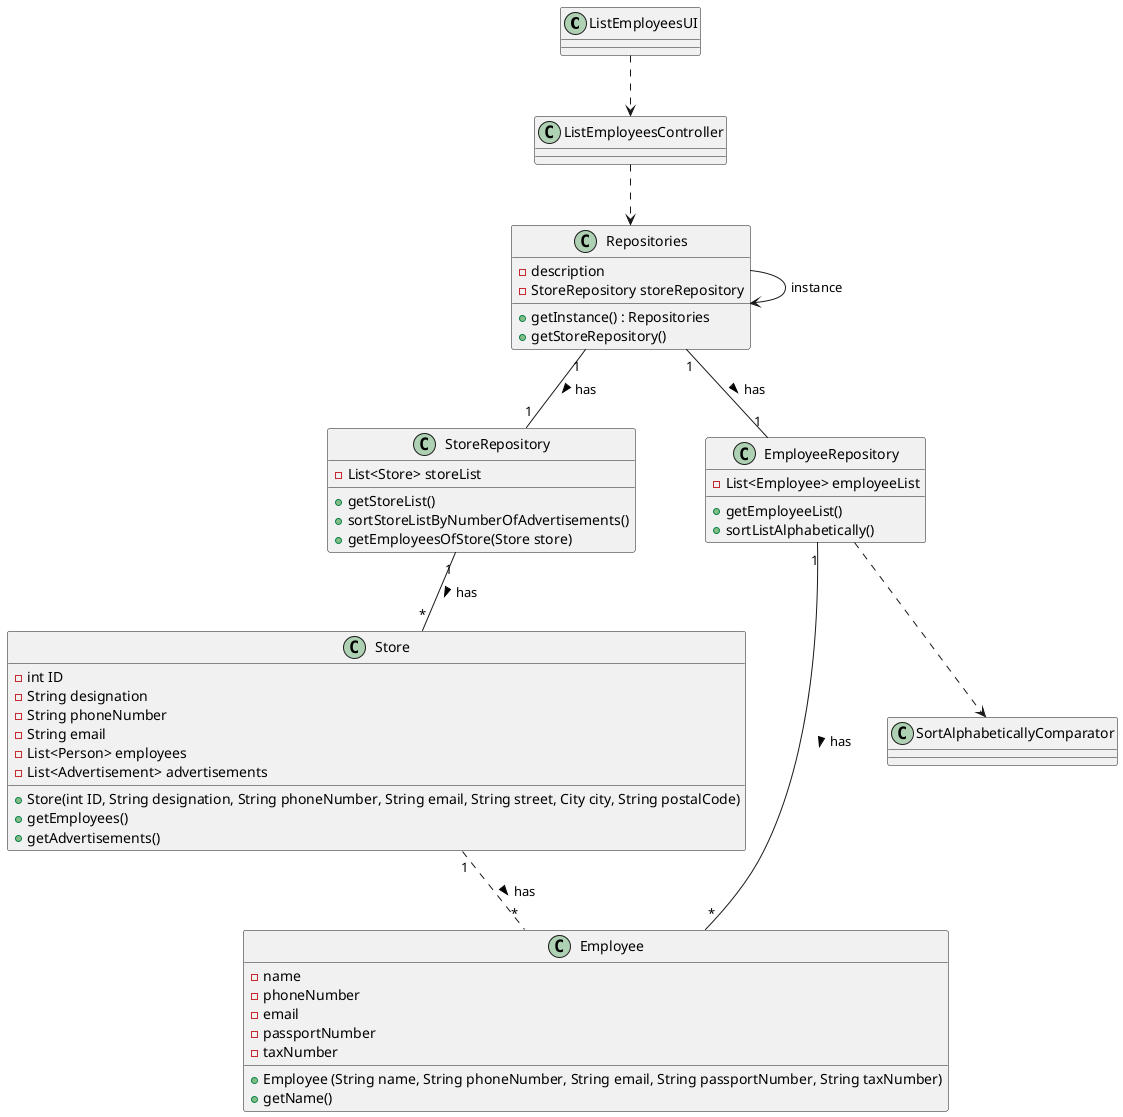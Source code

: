 @startuml
'https://plantuml.com/sequence-diagram

@startuml

class ListEmployeesUI
class ListEmployeesController
{
}


class Repositories
{
-description
-StoreRepository storeRepository
+getInstance() : Repositories
+getStoreRepository()
}



class Store
{
-int ID
-String designation
-String phoneNumber
-String email
-List<Person> employees
-List<Advertisement> advertisements
+Store(int ID, String designation, String phoneNumber, String email, String street, City city, String postalCode)
+getEmployees()
+getAdvertisements()
}


class StoreRepository
{
-List<Store> storeList
+getStoreList()
+sortStoreListByNumberOfAdvertisements()
+getEmployeesOfStore(Store store)
}

class EmployeeRepository {
-List<Employee> employeeList
+getEmployeeList()
+sortListAlphabetically()
}

class Employee
{
- name
- phoneNumber
- email
- passportNumber
- taxNumber
+ Employee (String name, String phoneNumber, String email, String passportNumber, String taxNumber)
+ getName()
}

class SortAlphabeticallyComparator
{

}

Repositories --> Repositories : instance
ListEmployeesController ..> Repositories
ListEmployeesUI ..> ListEmployeesController
Repositories "1" -- "1" StoreRepository : has >
Repositories "1" -- "1" EmployeeRepository : has >
StoreRepository "1" -- "*" Store : has >
EmployeeRepository ..> SortAlphabeticallyComparator
EmployeeRepository "1" -- "*" Employee : has >
Store "1" .. "*" Employee : has >

@enduml